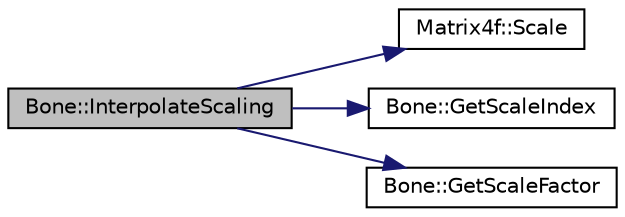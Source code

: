 digraph "Bone::InterpolateScaling"
{
 // LATEX_PDF_SIZE
  edge [fontname="Helvetica",fontsize="10",labelfontname="Helvetica",labelfontsize="10"];
  node [fontname="Helvetica",fontsize="10",shape=record];
  rankdir="LR";
  Node62 [label="Bone::InterpolateScaling",height=0.2,width=0.4,color="black", fillcolor="grey75", style="filled", fontcolor="black",tooltip="mix between the the previous scaling and new scaling of the bone, to create fluid scale changes of th..."];
  Node62 -> Node63 [color="midnightblue",fontsize="10",style="solid",fontname="Helvetica"];
  Node63 [label="Matrix4f::Scale",height=0.2,width=0.4,color="black", fillcolor="white", style="filled",URL="$class_matrix4f.html#a71cb5e4de86d71bf51c079ad8acbf229",tooltip=" "];
  Node62 -> Node64 [color="midnightblue",fontsize="10",style="solid",fontname="Helvetica"];
  Node64 [label="Bone::GetScaleIndex",height=0.2,width=0.4,color="black", fillcolor="white", style="filled",URL="$class_bone.html#a1e0e67e8024cc53d2b5b690cb8f1aff1",tooltip="Go through all the rotations to find the one that is needed for the current time of the animation."];
  Node62 -> Node65 [color="midnightblue",fontsize="10",style="solid",fontname="Helvetica"];
  Node65 [label="Bone::GetScaleFactor",height=0.2,width=0.4,color="black", fillcolor="white", style="filled",URL="$class_bone.html#a5d2f31e852c172b450e6ae77819bc516",tooltip="Used to determine what the scale is for lerping, slerping etc..., which is determined by how close th..."];
}
